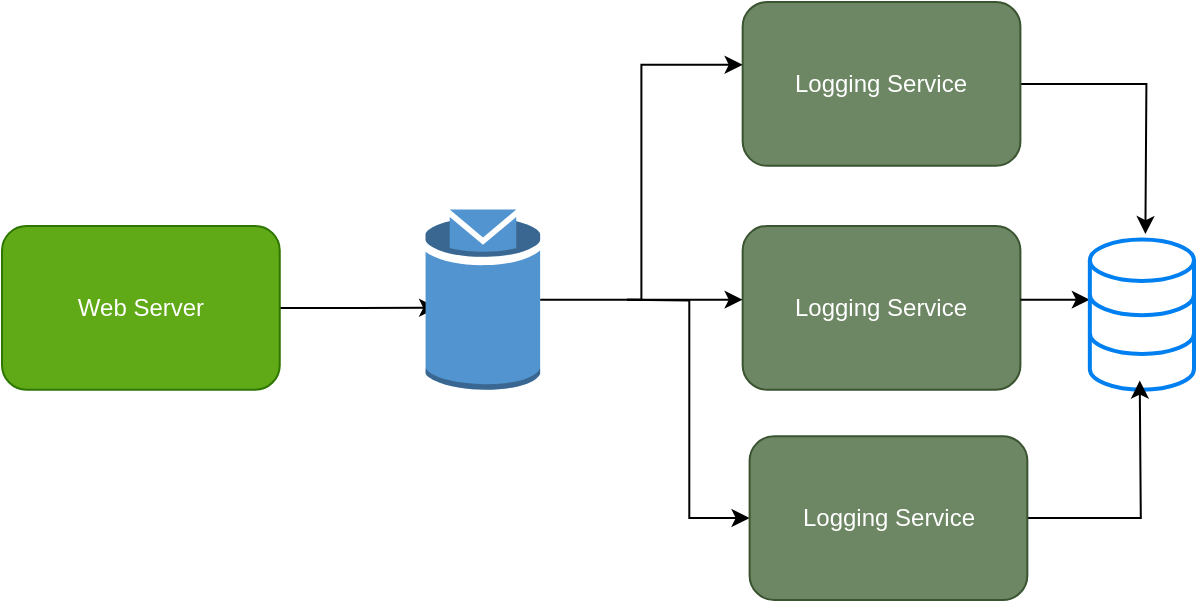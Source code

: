 <mxfile version="13.6.2" type="device"><diagram id="NvpqJBKRmjGPZKzPypbm" name="Page-1"><mxGraphModel dx="1106" dy="839" grid="0" gridSize="10" guides="1" tooltips="1" connect="1" arrows="1" fold="1" page="1" pageScale="1" pageWidth="1654" pageHeight="1169" math="0" shadow="0"><root><mxCell id="0"/><mxCell id="1" parent="0"/><mxCell id="_demn2PubSS-BUK2eLX5-1" value="" style="group" vertex="1" connectable="0" parent="1"><mxGeometry x="209" y="423" width="596" height="299" as="geometry"/></mxCell><mxCell id="APlT8uXfjNE-Jkngp62P-19" value="" style="edgeStyle=orthogonalEdgeStyle;rounded=0;orthogonalLoop=1;jettySize=auto;html=1;" parent="_demn2PubSS-BUK2eLX5-1" source="APlT8uXfjNE-Jkngp62P-20" edge="1"><mxGeometry relative="1" as="geometry"><mxPoint x="217.569" y="152.913" as="targetPoint"/></mxGeometry></mxCell><mxCell id="APlT8uXfjNE-Jkngp62P-20" value="Web Server" style="rounded=1;whiteSpace=wrap;html=1;fillColor=#60a917;strokeColor=#2D7600;fontColor=#ffffff;" parent="_demn2PubSS-BUK2eLX5-1" vertex="1"><mxGeometry y="111.954" width="138.874" height="81.918" as="geometry"/></mxCell><mxCell id="APlT8uXfjNE-Jkngp62P-21" value="Logging Service" style="rounded=1;whiteSpace=wrap;html=1;fillColor=#6d8764;strokeColor=#3A5431;fontColor=#ffffff;" parent="_demn2PubSS-BUK2eLX5-1" vertex="1"><mxGeometry x="370.33" y="111.954" width="138.874" height="81.918" as="geometry"/></mxCell><mxCell id="APlT8uXfjNE-Jkngp62P-22" value="" style="edgeStyle=orthogonalEdgeStyle;rounded=0;orthogonalLoop=1;jettySize=auto;html=1;" parent="_demn2PubSS-BUK2eLX5-1" edge="1"><mxGeometry relative="1" as="geometry"><mxPoint x="312.466" y="148.817" as="sourcePoint"/><mxPoint x="370.33" y="148.817" as="targetPoint"/></mxGeometry></mxCell><mxCell id="APlT8uXfjNE-Jkngp62P-33" value="" style="edgeStyle=orthogonalEdgeStyle;rounded=0;orthogonalLoop=1;jettySize=auto;html=1;entryX=0;entryY=0.5;entryDx=0;entryDy=0;" parent="_demn2PubSS-BUK2eLX5-1" target="APlT8uXfjNE-Jkngp62P-26" edge="1"><mxGeometry relative="1" as="geometry"><mxPoint x="260.388" y="299" as="targetPoint"/><mxPoint x="312.466" y="148.817" as="sourcePoint"/></mxGeometry></mxCell><mxCell id="APlT8uXfjNE-Jkngp62P-24" value="" style="edgeStyle=orthogonalEdgeStyle;rounded=0;orthogonalLoop=1;jettySize=auto;html=1;" parent="_demn2PubSS-BUK2eLX5-1" edge="1"><mxGeometry relative="1" as="geometry"><mxPoint x="509.204" y="148.817" as="sourcePoint"/><mxPoint x="543.922" y="148.817" as="targetPoint"/></mxGeometry></mxCell><mxCell id="APlT8uXfjNE-Jkngp62P-25" value="" style="html=1;verticalLabelPosition=bottom;align=center;labelBackgroundColor=#ffffff;verticalAlign=top;strokeWidth=2;strokeColor=#0080F0;shadow=0;dashed=0;shape=mxgraph.ios7.icons.data;" parent="_demn2PubSS-BUK2eLX5-1" vertex="1"><mxGeometry x="543.922" y="118.781" width="52.078" height="75.091" as="geometry"/></mxCell><mxCell id="APlT8uXfjNE-Jkngp62P-38" value="" style="edgeStyle=orthogonalEdgeStyle;rounded=0;orthogonalLoop=1;jettySize=auto;html=1;entryX=0.479;entryY=0.993;entryDx=0;entryDy=0;entryPerimeter=0;" parent="_demn2PubSS-BUK2eLX5-1" source="APlT8uXfjNE-Jkngp62P-26" edge="1"><mxGeometry relative="1" as="geometry"><mxPoint x="568.868" y="189.251" as="targetPoint"/></mxGeometry></mxCell><mxCell id="APlT8uXfjNE-Jkngp62P-26" value="Logging Service" style="rounded=1;whiteSpace=wrap;html=1;fillColor=#6d8764;strokeColor=#3A5431;fontColor=#ffffff;" parent="_demn2PubSS-BUK2eLX5-1" vertex="1"><mxGeometry x="373.802" y="217.082" width="138.874" height="81.918" as="geometry"/></mxCell><mxCell id="APlT8uXfjNE-Jkngp62P-40" value="" style="edgeStyle=orthogonalEdgeStyle;rounded=0;orthogonalLoop=1;jettySize=auto;html=1;" parent="_demn2PubSS-BUK2eLX5-1" source="APlT8uXfjNE-Jkngp62P-27" edge="1"><mxGeometry relative="1" as="geometry"><mxPoint x="571.697" y="116.05" as="targetPoint"/></mxGeometry></mxCell><mxCell id="APlT8uXfjNE-Jkngp62P-27" value="Logging Service" style="rounded=1;whiteSpace=wrap;html=1;fillColor=#6d8764;strokeColor=#3A5431;fontColor=#ffffff;" parent="_demn2PubSS-BUK2eLX5-1" vertex="1"><mxGeometry x="370.33" width="138.874" height="81.918" as="geometry"/></mxCell><mxCell id="i8fmHlKbtbbC2p6VdLSw-3" style="edgeStyle=orthogonalEdgeStyle;rounded=0;orthogonalLoop=1;jettySize=auto;html=1;entryX=0;entryY=0.383;entryDx=0;entryDy=0;entryPerimeter=0;" parent="_demn2PubSS-BUK2eLX5-1" source="i8fmHlKbtbbC2p6VdLSw-2" target="APlT8uXfjNE-Jkngp62P-27" edge="1"><mxGeometry relative="1" as="geometry"/></mxCell><mxCell id="i8fmHlKbtbbC2p6VdLSw-2" value="" style="outlineConnect=0;dashed=0;verticalLabelPosition=bottom;verticalAlign=top;align=center;html=1;shape=mxgraph.aws3.topic;fillColor=#5294CF;gradientColor=none;" parent="_demn2PubSS-BUK2eLX5-1" vertex="1"><mxGeometry x="211.783" y="103.763" width="57.285" height="90.11" as="geometry"/></mxCell></root></mxGraphModel></diagram></mxfile>